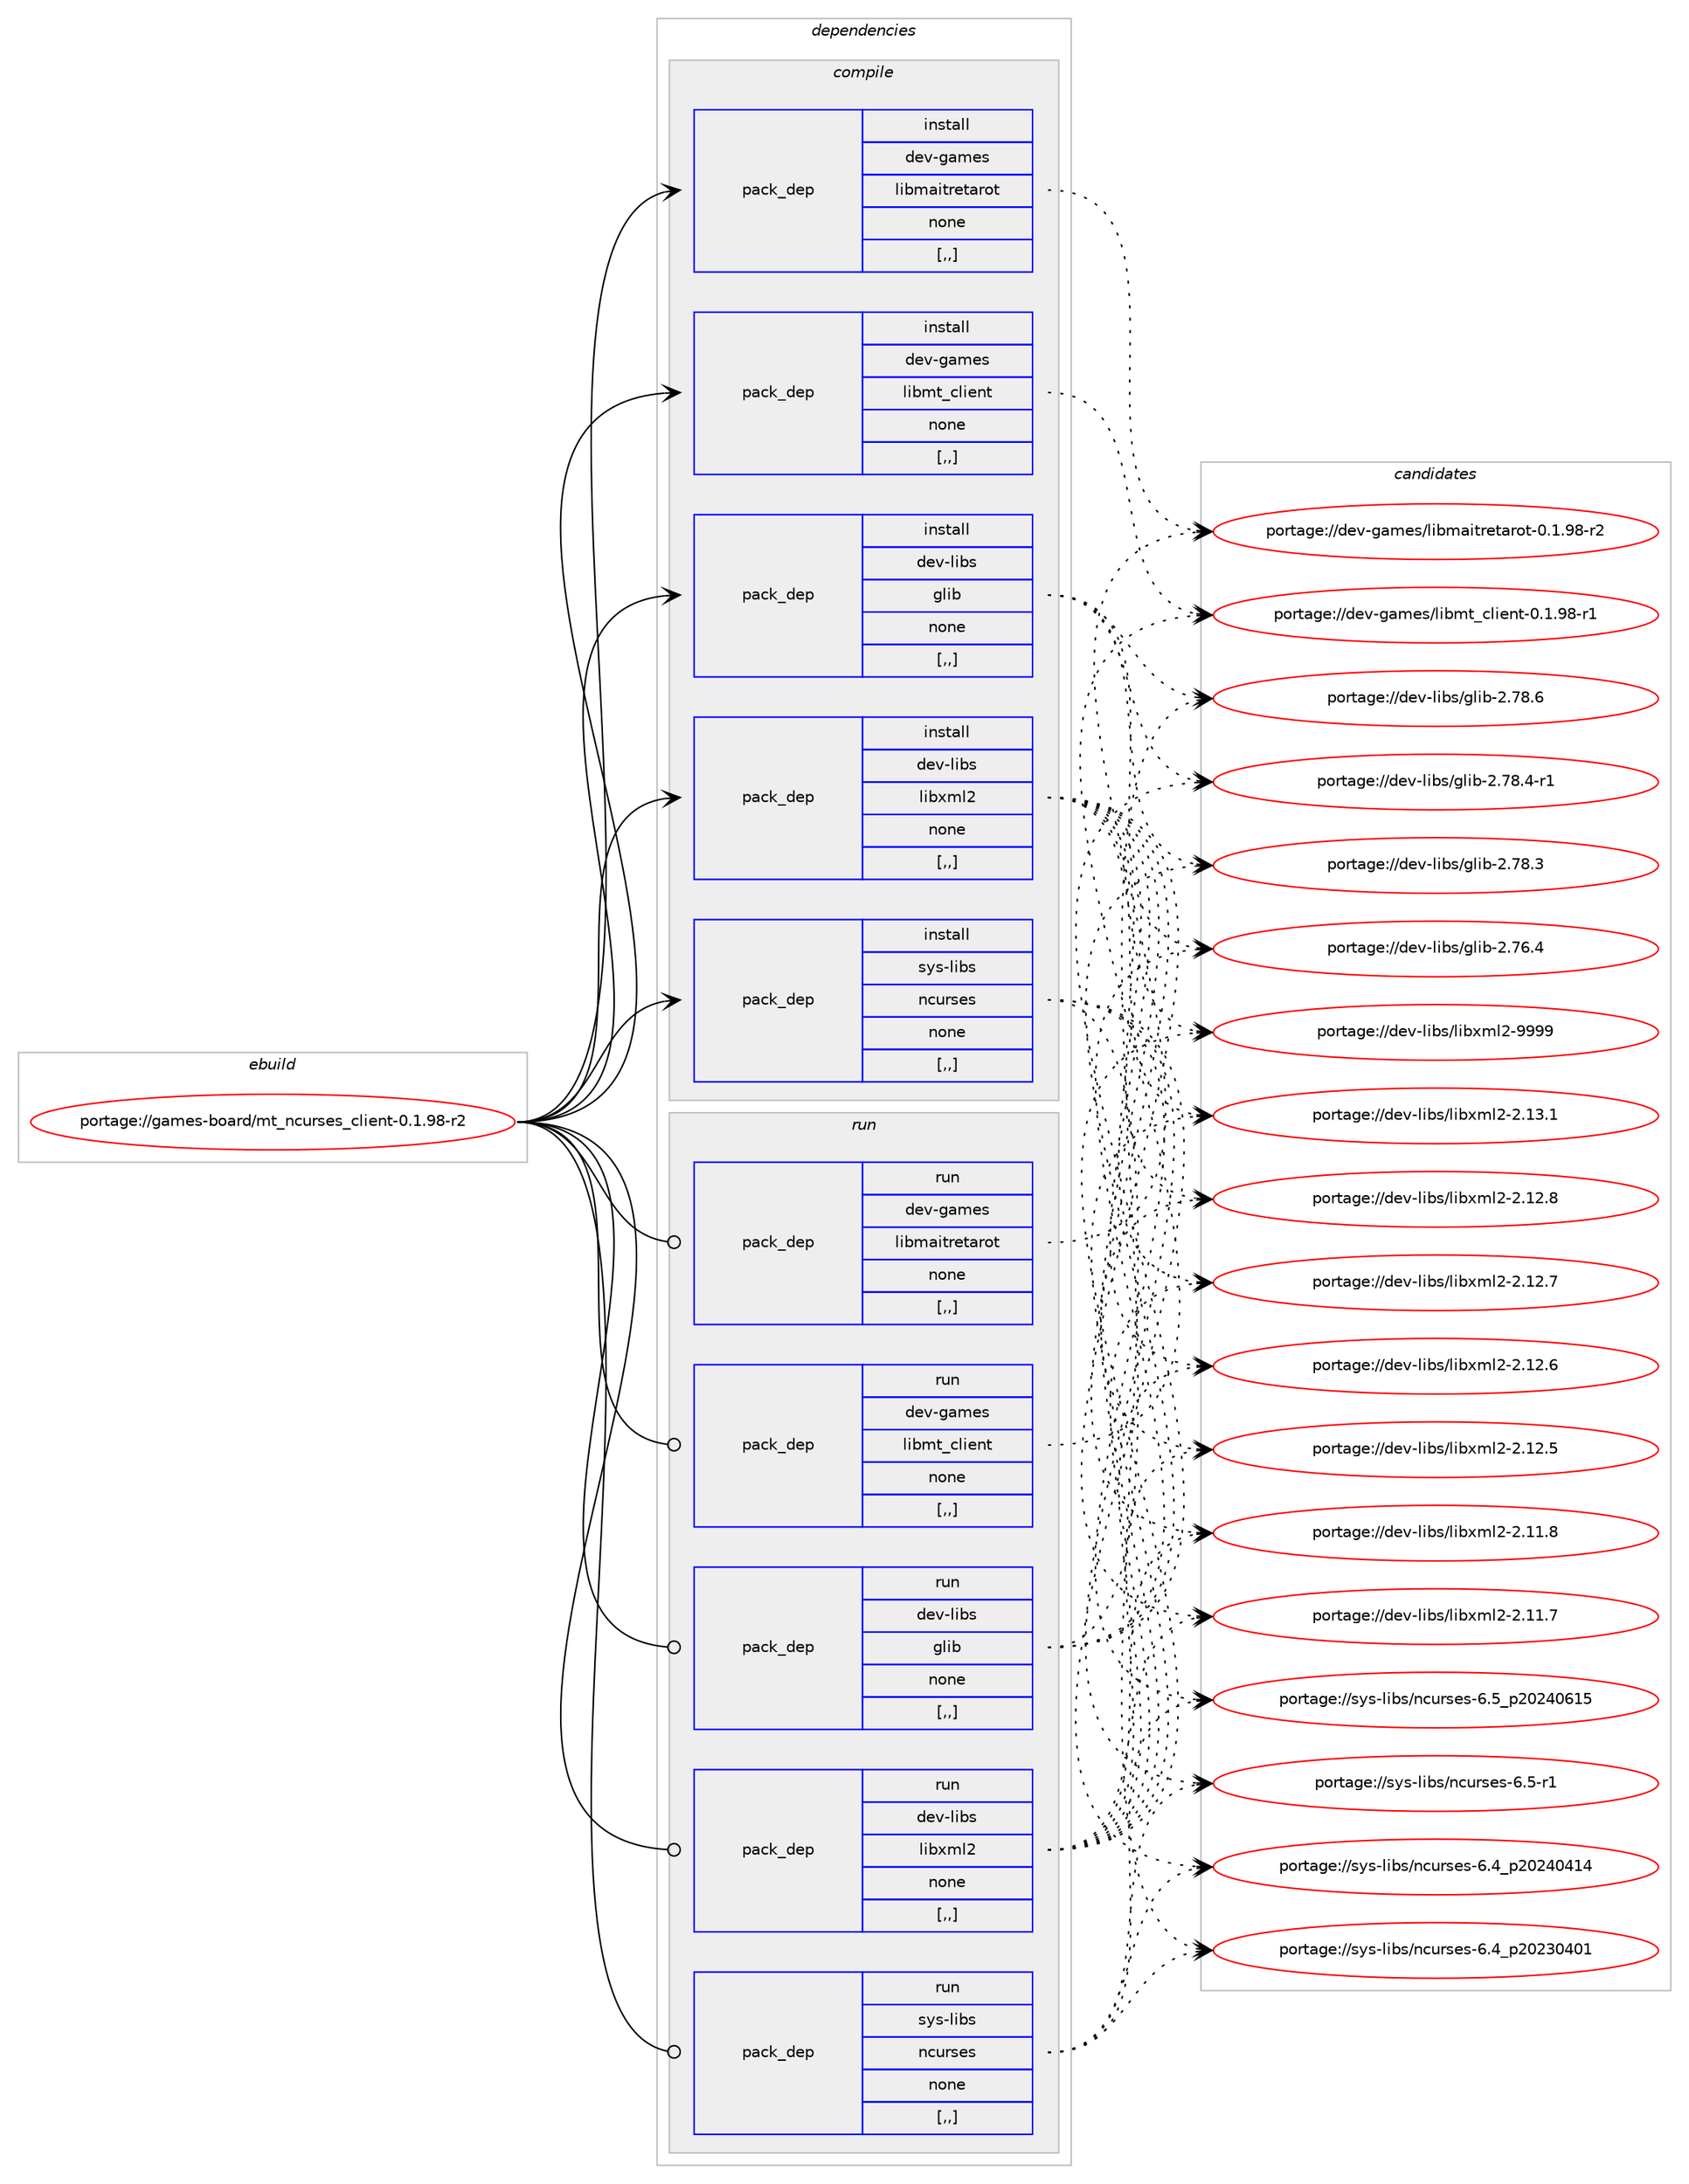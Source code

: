 digraph prolog {

# *************
# Graph options
# *************

newrank=true;
concentrate=true;
compound=true;
graph [rankdir=LR,fontname=Helvetica,fontsize=10,ranksep=1.5];#, ranksep=2.5, nodesep=0.2];
edge  [arrowhead=vee];
node  [fontname=Helvetica,fontsize=10];

# **********
# The ebuild
# **********

subgraph cluster_leftcol {
color=gray;
label=<<i>ebuild</i>>;
id [label="portage://games-board/mt_ncurses_client-0.1.98-r2", color=red, width=4, href="../games-board/mt_ncurses_client-0.1.98-r2.svg"];
}

# ****************
# The dependencies
# ****************

subgraph cluster_midcol {
color=gray;
label=<<i>dependencies</i>>;
subgraph cluster_compile {
fillcolor="#eeeeee";
style=filled;
label=<<i>compile</i>>;
subgraph pack161459 {
dependency225974 [label=<<TABLE BORDER="0" CELLBORDER="1" CELLSPACING="0" CELLPADDING="4" WIDTH="220"><TR><TD ROWSPAN="6" CELLPADDING="30">pack_dep</TD></TR><TR><TD WIDTH="110">install</TD></TR><TR><TD>dev-games</TD></TR><TR><TD>libmaitretarot</TD></TR><TR><TD>none</TD></TR><TR><TD>[,,]</TD></TR></TABLE>>, shape=none, color=blue];
}
id:e -> dependency225974:w [weight=20,style="solid",arrowhead="vee"];
subgraph pack161460 {
dependency225975 [label=<<TABLE BORDER="0" CELLBORDER="1" CELLSPACING="0" CELLPADDING="4" WIDTH="220"><TR><TD ROWSPAN="6" CELLPADDING="30">pack_dep</TD></TR><TR><TD WIDTH="110">install</TD></TR><TR><TD>dev-games</TD></TR><TR><TD>libmt_client</TD></TR><TR><TD>none</TD></TR><TR><TD>[,,]</TD></TR></TABLE>>, shape=none, color=blue];
}
id:e -> dependency225975:w [weight=20,style="solid",arrowhead="vee"];
subgraph pack161461 {
dependency225976 [label=<<TABLE BORDER="0" CELLBORDER="1" CELLSPACING="0" CELLPADDING="4" WIDTH="220"><TR><TD ROWSPAN="6" CELLPADDING="30">pack_dep</TD></TR><TR><TD WIDTH="110">install</TD></TR><TR><TD>dev-libs</TD></TR><TR><TD>glib</TD></TR><TR><TD>none</TD></TR><TR><TD>[,,]</TD></TR></TABLE>>, shape=none, color=blue];
}
id:e -> dependency225976:w [weight=20,style="solid",arrowhead="vee"];
subgraph pack161462 {
dependency225977 [label=<<TABLE BORDER="0" CELLBORDER="1" CELLSPACING="0" CELLPADDING="4" WIDTH="220"><TR><TD ROWSPAN="6" CELLPADDING="30">pack_dep</TD></TR><TR><TD WIDTH="110">install</TD></TR><TR><TD>dev-libs</TD></TR><TR><TD>libxml2</TD></TR><TR><TD>none</TD></TR><TR><TD>[,,]</TD></TR></TABLE>>, shape=none, color=blue];
}
id:e -> dependency225977:w [weight=20,style="solid",arrowhead="vee"];
subgraph pack161463 {
dependency225978 [label=<<TABLE BORDER="0" CELLBORDER="1" CELLSPACING="0" CELLPADDING="4" WIDTH="220"><TR><TD ROWSPAN="6" CELLPADDING="30">pack_dep</TD></TR><TR><TD WIDTH="110">install</TD></TR><TR><TD>sys-libs</TD></TR><TR><TD>ncurses</TD></TR><TR><TD>none</TD></TR><TR><TD>[,,]</TD></TR></TABLE>>, shape=none, color=blue];
}
id:e -> dependency225978:w [weight=20,style="solid",arrowhead="vee"];
}
subgraph cluster_compileandrun {
fillcolor="#eeeeee";
style=filled;
label=<<i>compile and run</i>>;
}
subgraph cluster_run {
fillcolor="#eeeeee";
style=filled;
label=<<i>run</i>>;
subgraph pack161464 {
dependency225979 [label=<<TABLE BORDER="0" CELLBORDER="1" CELLSPACING="0" CELLPADDING="4" WIDTH="220"><TR><TD ROWSPAN="6" CELLPADDING="30">pack_dep</TD></TR><TR><TD WIDTH="110">run</TD></TR><TR><TD>dev-games</TD></TR><TR><TD>libmaitretarot</TD></TR><TR><TD>none</TD></TR><TR><TD>[,,]</TD></TR></TABLE>>, shape=none, color=blue];
}
id:e -> dependency225979:w [weight=20,style="solid",arrowhead="odot"];
subgraph pack161465 {
dependency225980 [label=<<TABLE BORDER="0" CELLBORDER="1" CELLSPACING="0" CELLPADDING="4" WIDTH="220"><TR><TD ROWSPAN="6" CELLPADDING="30">pack_dep</TD></TR><TR><TD WIDTH="110">run</TD></TR><TR><TD>dev-games</TD></TR><TR><TD>libmt_client</TD></TR><TR><TD>none</TD></TR><TR><TD>[,,]</TD></TR></TABLE>>, shape=none, color=blue];
}
id:e -> dependency225980:w [weight=20,style="solid",arrowhead="odot"];
subgraph pack161466 {
dependency225981 [label=<<TABLE BORDER="0" CELLBORDER="1" CELLSPACING="0" CELLPADDING="4" WIDTH="220"><TR><TD ROWSPAN="6" CELLPADDING="30">pack_dep</TD></TR><TR><TD WIDTH="110">run</TD></TR><TR><TD>dev-libs</TD></TR><TR><TD>glib</TD></TR><TR><TD>none</TD></TR><TR><TD>[,,]</TD></TR></TABLE>>, shape=none, color=blue];
}
id:e -> dependency225981:w [weight=20,style="solid",arrowhead="odot"];
subgraph pack161467 {
dependency225982 [label=<<TABLE BORDER="0" CELLBORDER="1" CELLSPACING="0" CELLPADDING="4" WIDTH="220"><TR><TD ROWSPAN="6" CELLPADDING="30">pack_dep</TD></TR><TR><TD WIDTH="110">run</TD></TR><TR><TD>dev-libs</TD></TR><TR><TD>libxml2</TD></TR><TR><TD>none</TD></TR><TR><TD>[,,]</TD></TR></TABLE>>, shape=none, color=blue];
}
id:e -> dependency225982:w [weight=20,style="solid",arrowhead="odot"];
subgraph pack161468 {
dependency225983 [label=<<TABLE BORDER="0" CELLBORDER="1" CELLSPACING="0" CELLPADDING="4" WIDTH="220"><TR><TD ROWSPAN="6" CELLPADDING="30">pack_dep</TD></TR><TR><TD WIDTH="110">run</TD></TR><TR><TD>sys-libs</TD></TR><TR><TD>ncurses</TD></TR><TR><TD>none</TD></TR><TR><TD>[,,]</TD></TR></TABLE>>, shape=none, color=blue];
}
id:e -> dependency225983:w [weight=20,style="solid",arrowhead="odot"];
}
}

# **************
# The candidates
# **************

subgraph cluster_choices {
rank=same;
color=gray;
label=<<i>candidates</i>>;

subgraph choice161459 {
color=black;
nodesep=1;
choice100101118451039710910111547108105981099710511611410111697114111116454846494657564511450 [label="portage://dev-games/libmaitretarot-0.1.98-r2", color=red, width=4,href="../dev-games/libmaitretarot-0.1.98-r2.svg"];
dependency225974:e -> choice100101118451039710910111547108105981099710511611410111697114111116454846494657564511450:w [style=dotted,weight="100"];
}
subgraph choice161460 {
color=black;
nodesep=1;
choice100101118451039710910111547108105981091169599108105101110116454846494657564511449 [label="portage://dev-games/libmt_client-0.1.98-r1", color=red, width=4,href="../dev-games/libmt_client-0.1.98-r1.svg"];
dependency225975:e -> choice100101118451039710910111547108105981091169599108105101110116454846494657564511449:w [style=dotted,weight="100"];
}
subgraph choice161461 {
color=black;
nodesep=1;
choice1001011184510810598115471031081059845504655564654 [label="portage://dev-libs/glib-2.78.6", color=red, width=4,href="../dev-libs/glib-2.78.6.svg"];
choice10010111845108105981154710310810598455046555646524511449 [label="portage://dev-libs/glib-2.78.4-r1", color=red, width=4,href="../dev-libs/glib-2.78.4-r1.svg"];
choice1001011184510810598115471031081059845504655564651 [label="portage://dev-libs/glib-2.78.3", color=red, width=4,href="../dev-libs/glib-2.78.3.svg"];
choice1001011184510810598115471031081059845504655544652 [label="portage://dev-libs/glib-2.76.4", color=red, width=4,href="../dev-libs/glib-2.76.4.svg"];
dependency225976:e -> choice1001011184510810598115471031081059845504655564654:w [style=dotted,weight="100"];
dependency225976:e -> choice10010111845108105981154710310810598455046555646524511449:w [style=dotted,weight="100"];
dependency225976:e -> choice1001011184510810598115471031081059845504655564651:w [style=dotted,weight="100"];
dependency225976:e -> choice1001011184510810598115471031081059845504655544652:w [style=dotted,weight="100"];
}
subgraph choice161462 {
color=black;
nodesep=1;
choice10010111845108105981154710810598120109108504557575757 [label="portage://dev-libs/libxml2-9999", color=red, width=4,href="../dev-libs/libxml2-9999.svg"];
choice100101118451081059811547108105981201091085045504649514649 [label="portage://dev-libs/libxml2-2.13.1", color=red, width=4,href="../dev-libs/libxml2-2.13.1.svg"];
choice100101118451081059811547108105981201091085045504649504656 [label="portage://dev-libs/libxml2-2.12.8", color=red, width=4,href="../dev-libs/libxml2-2.12.8.svg"];
choice100101118451081059811547108105981201091085045504649504655 [label="portage://dev-libs/libxml2-2.12.7", color=red, width=4,href="../dev-libs/libxml2-2.12.7.svg"];
choice100101118451081059811547108105981201091085045504649504654 [label="portage://dev-libs/libxml2-2.12.6", color=red, width=4,href="../dev-libs/libxml2-2.12.6.svg"];
choice100101118451081059811547108105981201091085045504649504653 [label="portage://dev-libs/libxml2-2.12.5", color=red, width=4,href="../dev-libs/libxml2-2.12.5.svg"];
choice100101118451081059811547108105981201091085045504649494656 [label="portage://dev-libs/libxml2-2.11.8", color=red, width=4,href="../dev-libs/libxml2-2.11.8.svg"];
choice100101118451081059811547108105981201091085045504649494655 [label="portage://dev-libs/libxml2-2.11.7", color=red, width=4,href="../dev-libs/libxml2-2.11.7.svg"];
dependency225977:e -> choice10010111845108105981154710810598120109108504557575757:w [style=dotted,weight="100"];
dependency225977:e -> choice100101118451081059811547108105981201091085045504649514649:w [style=dotted,weight="100"];
dependency225977:e -> choice100101118451081059811547108105981201091085045504649504656:w [style=dotted,weight="100"];
dependency225977:e -> choice100101118451081059811547108105981201091085045504649504655:w [style=dotted,weight="100"];
dependency225977:e -> choice100101118451081059811547108105981201091085045504649504654:w [style=dotted,weight="100"];
dependency225977:e -> choice100101118451081059811547108105981201091085045504649504653:w [style=dotted,weight="100"];
dependency225977:e -> choice100101118451081059811547108105981201091085045504649494656:w [style=dotted,weight="100"];
dependency225977:e -> choice100101118451081059811547108105981201091085045504649494655:w [style=dotted,weight="100"];
}
subgraph choice161463 {
color=black;
nodesep=1;
choice1151211154510810598115471109911711411510111545544653951125048505248544953 [label="portage://sys-libs/ncurses-6.5_p20240615", color=red, width=4,href="../sys-libs/ncurses-6.5_p20240615.svg"];
choice11512111545108105981154711099117114115101115455446534511449 [label="portage://sys-libs/ncurses-6.5-r1", color=red, width=4,href="../sys-libs/ncurses-6.5-r1.svg"];
choice1151211154510810598115471109911711411510111545544652951125048505248524952 [label="portage://sys-libs/ncurses-6.4_p20240414", color=red, width=4,href="../sys-libs/ncurses-6.4_p20240414.svg"];
choice1151211154510810598115471109911711411510111545544652951125048505148524849 [label="portage://sys-libs/ncurses-6.4_p20230401", color=red, width=4,href="../sys-libs/ncurses-6.4_p20230401.svg"];
dependency225978:e -> choice1151211154510810598115471109911711411510111545544653951125048505248544953:w [style=dotted,weight="100"];
dependency225978:e -> choice11512111545108105981154711099117114115101115455446534511449:w [style=dotted,weight="100"];
dependency225978:e -> choice1151211154510810598115471109911711411510111545544652951125048505248524952:w [style=dotted,weight="100"];
dependency225978:e -> choice1151211154510810598115471109911711411510111545544652951125048505148524849:w [style=dotted,weight="100"];
}
subgraph choice161464 {
color=black;
nodesep=1;
choice100101118451039710910111547108105981099710511611410111697114111116454846494657564511450 [label="portage://dev-games/libmaitretarot-0.1.98-r2", color=red, width=4,href="../dev-games/libmaitretarot-0.1.98-r2.svg"];
dependency225979:e -> choice100101118451039710910111547108105981099710511611410111697114111116454846494657564511450:w [style=dotted,weight="100"];
}
subgraph choice161465 {
color=black;
nodesep=1;
choice100101118451039710910111547108105981091169599108105101110116454846494657564511449 [label="portage://dev-games/libmt_client-0.1.98-r1", color=red, width=4,href="../dev-games/libmt_client-0.1.98-r1.svg"];
dependency225980:e -> choice100101118451039710910111547108105981091169599108105101110116454846494657564511449:w [style=dotted,weight="100"];
}
subgraph choice161466 {
color=black;
nodesep=1;
choice1001011184510810598115471031081059845504655564654 [label="portage://dev-libs/glib-2.78.6", color=red, width=4,href="../dev-libs/glib-2.78.6.svg"];
choice10010111845108105981154710310810598455046555646524511449 [label="portage://dev-libs/glib-2.78.4-r1", color=red, width=4,href="../dev-libs/glib-2.78.4-r1.svg"];
choice1001011184510810598115471031081059845504655564651 [label="portage://dev-libs/glib-2.78.3", color=red, width=4,href="../dev-libs/glib-2.78.3.svg"];
choice1001011184510810598115471031081059845504655544652 [label="portage://dev-libs/glib-2.76.4", color=red, width=4,href="../dev-libs/glib-2.76.4.svg"];
dependency225981:e -> choice1001011184510810598115471031081059845504655564654:w [style=dotted,weight="100"];
dependency225981:e -> choice10010111845108105981154710310810598455046555646524511449:w [style=dotted,weight="100"];
dependency225981:e -> choice1001011184510810598115471031081059845504655564651:w [style=dotted,weight="100"];
dependency225981:e -> choice1001011184510810598115471031081059845504655544652:w [style=dotted,weight="100"];
}
subgraph choice161467 {
color=black;
nodesep=1;
choice10010111845108105981154710810598120109108504557575757 [label="portage://dev-libs/libxml2-9999", color=red, width=4,href="../dev-libs/libxml2-9999.svg"];
choice100101118451081059811547108105981201091085045504649514649 [label="portage://dev-libs/libxml2-2.13.1", color=red, width=4,href="../dev-libs/libxml2-2.13.1.svg"];
choice100101118451081059811547108105981201091085045504649504656 [label="portage://dev-libs/libxml2-2.12.8", color=red, width=4,href="../dev-libs/libxml2-2.12.8.svg"];
choice100101118451081059811547108105981201091085045504649504655 [label="portage://dev-libs/libxml2-2.12.7", color=red, width=4,href="../dev-libs/libxml2-2.12.7.svg"];
choice100101118451081059811547108105981201091085045504649504654 [label="portage://dev-libs/libxml2-2.12.6", color=red, width=4,href="../dev-libs/libxml2-2.12.6.svg"];
choice100101118451081059811547108105981201091085045504649504653 [label="portage://dev-libs/libxml2-2.12.5", color=red, width=4,href="../dev-libs/libxml2-2.12.5.svg"];
choice100101118451081059811547108105981201091085045504649494656 [label="portage://dev-libs/libxml2-2.11.8", color=red, width=4,href="../dev-libs/libxml2-2.11.8.svg"];
choice100101118451081059811547108105981201091085045504649494655 [label="portage://dev-libs/libxml2-2.11.7", color=red, width=4,href="../dev-libs/libxml2-2.11.7.svg"];
dependency225982:e -> choice10010111845108105981154710810598120109108504557575757:w [style=dotted,weight="100"];
dependency225982:e -> choice100101118451081059811547108105981201091085045504649514649:w [style=dotted,weight="100"];
dependency225982:e -> choice100101118451081059811547108105981201091085045504649504656:w [style=dotted,weight="100"];
dependency225982:e -> choice100101118451081059811547108105981201091085045504649504655:w [style=dotted,weight="100"];
dependency225982:e -> choice100101118451081059811547108105981201091085045504649504654:w [style=dotted,weight="100"];
dependency225982:e -> choice100101118451081059811547108105981201091085045504649504653:w [style=dotted,weight="100"];
dependency225982:e -> choice100101118451081059811547108105981201091085045504649494656:w [style=dotted,weight="100"];
dependency225982:e -> choice100101118451081059811547108105981201091085045504649494655:w [style=dotted,weight="100"];
}
subgraph choice161468 {
color=black;
nodesep=1;
choice1151211154510810598115471109911711411510111545544653951125048505248544953 [label="portage://sys-libs/ncurses-6.5_p20240615", color=red, width=4,href="../sys-libs/ncurses-6.5_p20240615.svg"];
choice11512111545108105981154711099117114115101115455446534511449 [label="portage://sys-libs/ncurses-6.5-r1", color=red, width=4,href="../sys-libs/ncurses-6.5-r1.svg"];
choice1151211154510810598115471109911711411510111545544652951125048505248524952 [label="portage://sys-libs/ncurses-6.4_p20240414", color=red, width=4,href="../sys-libs/ncurses-6.4_p20240414.svg"];
choice1151211154510810598115471109911711411510111545544652951125048505148524849 [label="portage://sys-libs/ncurses-6.4_p20230401", color=red, width=4,href="../sys-libs/ncurses-6.4_p20230401.svg"];
dependency225983:e -> choice1151211154510810598115471109911711411510111545544653951125048505248544953:w [style=dotted,weight="100"];
dependency225983:e -> choice11512111545108105981154711099117114115101115455446534511449:w [style=dotted,weight="100"];
dependency225983:e -> choice1151211154510810598115471109911711411510111545544652951125048505248524952:w [style=dotted,weight="100"];
dependency225983:e -> choice1151211154510810598115471109911711411510111545544652951125048505148524849:w [style=dotted,weight="100"];
}
}

}
